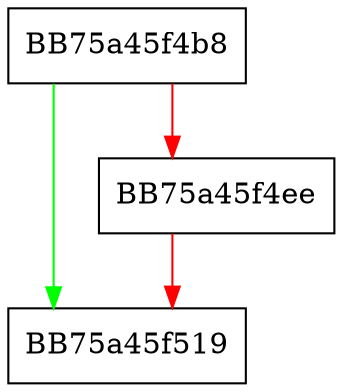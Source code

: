 digraph btreeCreateTable {
  node [shape="box"];
  graph [splines=ortho];
  BB75a45f4b8 -> BB75a45f519 [color="green"];
  BB75a45f4b8 -> BB75a45f4ee [color="red"];
  BB75a45f4ee -> BB75a45f519 [color="red"];
}
